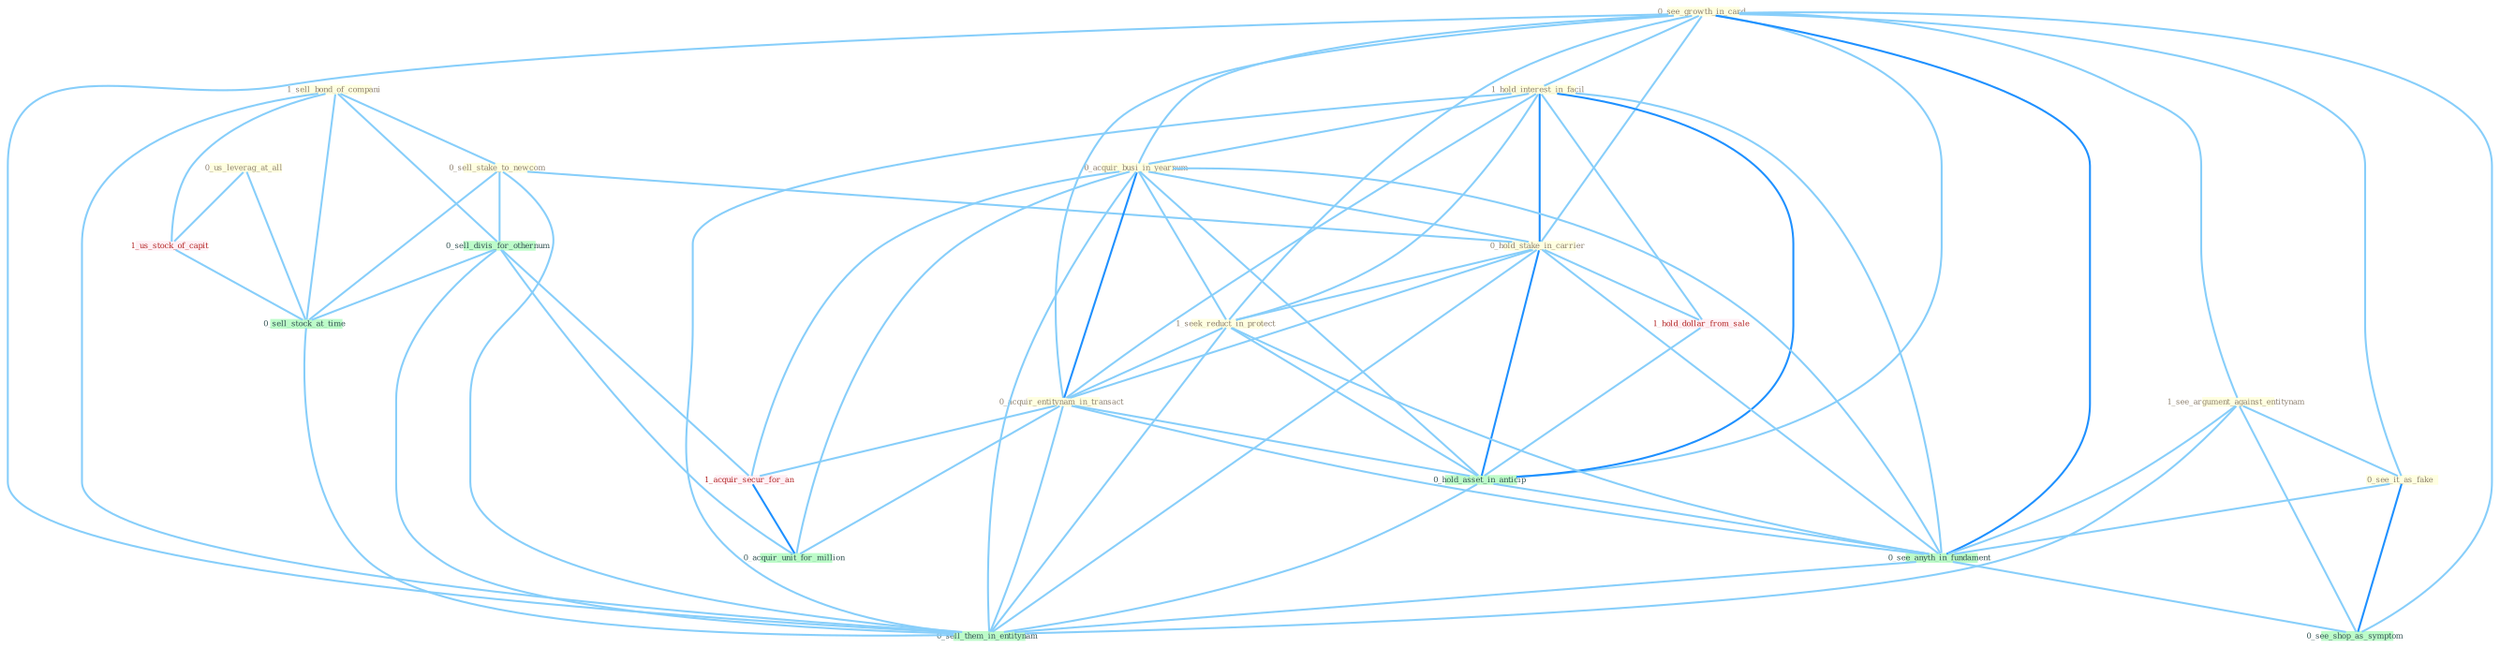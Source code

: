 Graph G{ 
    node
    [shape=polygon,style=filled,width=.5,height=.06,color="#BDFCC9",fixedsize=true,fontsize=4,
    fontcolor="#2f4f4f"];
    {node
    [color="#ffffe0", fontcolor="#8b7d6b"] "1_sell_bond_of_compani " "0_sell_stake_to_newcom " "0_see_growth_in_card " "1_hold_interest_in_facil " "1_see_argument_against_entitynam " "0_acquir_busi_in_yearnum " "0_see_it_as_fake " "0_hold_stake_in_carrier " "0_us_leverag_at_all " "1_seek_reduct_in_protect " "0_acquir_entitynam_in_transact "}
{node [color="#fff0f5", fontcolor="#b22222"] "1_acquir_secur_for_an " "1_us_stock_of_capit " "1_hold_dollar_from_sale "}
edge [color="#B0E2FF"];

	"1_sell_bond_of_compani " -- "0_sell_stake_to_newcom " [w="1", color="#87cefa" ];
	"1_sell_bond_of_compani " -- "0_sell_divis_for_othernum " [w="1", color="#87cefa" ];
	"1_sell_bond_of_compani " -- "1_us_stock_of_capit " [w="1", color="#87cefa" ];
	"1_sell_bond_of_compani " -- "0_sell_stock_at_time " [w="1", color="#87cefa" ];
	"1_sell_bond_of_compani " -- "0_sell_them_in_entitynam " [w="1", color="#87cefa" ];
	"0_sell_stake_to_newcom " -- "0_hold_stake_in_carrier " [w="1", color="#87cefa" ];
	"0_sell_stake_to_newcom " -- "0_sell_divis_for_othernum " [w="1", color="#87cefa" ];
	"0_sell_stake_to_newcom " -- "0_sell_stock_at_time " [w="1", color="#87cefa" ];
	"0_sell_stake_to_newcom " -- "0_sell_them_in_entitynam " [w="1", color="#87cefa" ];
	"0_see_growth_in_card " -- "1_hold_interest_in_facil " [w="1", color="#87cefa" ];
	"0_see_growth_in_card " -- "1_see_argument_against_entitynam " [w="1", color="#87cefa" ];
	"0_see_growth_in_card " -- "0_acquir_busi_in_yearnum " [w="1", color="#87cefa" ];
	"0_see_growth_in_card " -- "0_see_it_as_fake " [w="1", color="#87cefa" ];
	"0_see_growth_in_card " -- "0_hold_stake_in_carrier " [w="1", color="#87cefa" ];
	"0_see_growth_in_card " -- "1_seek_reduct_in_protect " [w="1", color="#87cefa" ];
	"0_see_growth_in_card " -- "0_acquir_entitynam_in_transact " [w="1", color="#87cefa" ];
	"0_see_growth_in_card " -- "0_hold_asset_in_anticip " [w="1", color="#87cefa" ];
	"0_see_growth_in_card " -- "0_see_anyth_in_fundament " [w="2", color="#1e90ff" , len=0.8];
	"0_see_growth_in_card " -- "0_see_shop_as_symptom " [w="1", color="#87cefa" ];
	"0_see_growth_in_card " -- "0_sell_them_in_entitynam " [w="1", color="#87cefa" ];
	"1_hold_interest_in_facil " -- "0_acquir_busi_in_yearnum " [w="1", color="#87cefa" ];
	"1_hold_interest_in_facil " -- "0_hold_stake_in_carrier " [w="2", color="#1e90ff" , len=0.8];
	"1_hold_interest_in_facil " -- "1_seek_reduct_in_protect " [w="1", color="#87cefa" ];
	"1_hold_interest_in_facil " -- "0_acquir_entitynam_in_transact " [w="1", color="#87cefa" ];
	"1_hold_interest_in_facil " -- "1_hold_dollar_from_sale " [w="1", color="#87cefa" ];
	"1_hold_interest_in_facil " -- "0_hold_asset_in_anticip " [w="2", color="#1e90ff" , len=0.8];
	"1_hold_interest_in_facil " -- "0_see_anyth_in_fundament " [w="1", color="#87cefa" ];
	"1_hold_interest_in_facil " -- "0_sell_them_in_entitynam " [w="1", color="#87cefa" ];
	"1_see_argument_against_entitynam " -- "0_see_it_as_fake " [w="1", color="#87cefa" ];
	"1_see_argument_against_entitynam " -- "0_see_anyth_in_fundament " [w="1", color="#87cefa" ];
	"1_see_argument_against_entitynam " -- "0_see_shop_as_symptom " [w="1", color="#87cefa" ];
	"1_see_argument_against_entitynam " -- "0_sell_them_in_entitynam " [w="1", color="#87cefa" ];
	"0_acquir_busi_in_yearnum " -- "0_hold_stake_in_carrier " [w="1", color="#87cefa" ];
	"0_acquir_busi_in_yearnum " -- "1_seek_reduct_in_protect " [w="1", color="#87cefa" ];
	"0_acquir_busi_in_yearnum " -- "0_acquir_entitynam_in_transact " [w="2", color="#1e90ff" , len=0.8];
	"0_acquir_busi_in_yearnum " -- "1_acquir_secur_for_an " [w="1", color="#87cefa" ];
	"0_acquir_busi_in_yearnum " -- "0_hold_asset_in_anticip " [w="1", color="#87cefa" ];
	"0_acquir_busi_in_yearnum " -- "0_see_anyth_in_fundament " [w="1", color="#87cefa" ];
	"0_acquir_busi_in_yearnum " -- "0_acquir_unit_for_million " [w="1", color="#87cefa" ];
	"0_acquir_busi_in_yearnum " -- "0_sell_them_in_entitynam " [w="1", color="#87cefa" ];
	"0_see_it_as_fake " -- "0_see_anyth_in_fundament " [w="1", color="#87cefa" ];
	"0_see_it_as_fake " -- "0_see_shop_as_symptom " [w="2", color="#1e90ff" , len=0.8];
	"0_hold_stake_in_carrier " -- "1_seek_reduct_in_protect " [w="1", color="#87cefa" ];
	"0_hold_stake_in_carrier " -- "0_acquir_entitynam_in_transact " [w="1", color="#87cefa" ];
	"0_hold_stake_in_carrier " -- "1_hold_dollar_from_sale " [w="1", color="#87cefa" ];
	"0_hold_stake_in_carrier " -- "0_hold_asset_in_anticip " [w="2", color="#1e90ff" , len=0.8];
	"0_hold_stake_in_carrier " -- "0_see_anyth_in_fundament " [w="1", color="#87cefa" ];
	"0_hold_stake_in_carrier " -- "0_sell_them_in_entitynam " [w="1", color="#87cefa" ];
	"0_us_leverag_at_all " -- "1_us_stock_of_capit " [w="1", color="#87cefa" ];
	"0_us_leverag_at_all " -- "0_sell_stock_at_time " [w="1", color="#87cefa" ];
	"1_seek_reduct_in_protect " -- "0_acquir_entitynam_in_transact " [w="1", color="#87cefa" ];
	"1_seek_reduct_in_protect " -- "0_hold_asset_in_anticip " [w="1", color="#87cefa" ];
	"1_seek_reduct_in_protect " -- "0_see_anyth_in_fundament " [w="1", color="#87cefa" ];
	"1_seek_reduct_in_protect " -- "0_sell_them_in_entitynam " [w="1", color="#87cefa" ];
	"0_acquir_entitynam_in_transact " -- "1_acquir_secur_for_an " [w="1", color="#87cefa" ];
	"0_acquir_entitynam_in_transact " -- "0_hold_asset_in_anticip " [w="1", color="#87cefa" ];
	"0_acquir_entitynam_in_transact " -- "0_see_anyth_in_fundament " [w="1", color="#87cefa" ];
	"0_acquir_entitynam_in_transact " -- "0_acquir_unit_for_million " [w="1", color="#87cefa" ];
	"0_acquir_entitynam_in_transact " -- "0_sell_them_in_entitynam " [w="1", color="#87cefa" ];
	"0_sell_divis_for_othernum " -- "1_acquir_secur_for_an " [w="1", color="#87cefa" ];
	"0_sell_divis_for_othernum " -- "0_sell_stock_at_time " [w="1", color="#87cefa" ];
	"0_sell_divis_for_othernum " -- "0_acquir_unit_for_million " [w="1", color="#87cefa" ];
	"0_sell_divis_for_othernum " -- "0_sell_them_in_entitynam " [w="1", color="#87cefa" ];
	"1_acquir_secur_for_an " -- "0_acquir_unit_for_million " [w="2", color="#1e90ff" , len=0.8];
	"1_us_stock_of_capit " -- "0_sell_stock_at_time " [w="1", color="#87cefa" ];
	"1_hold_dollar_from_sale " -- "0_hold_asset_in_anticip " [w="1", color="#87cefa" ];
	"0_hold_asset_in_anticip " -- "0_see_anyth_in_fundament " [w="1", color="#87cefa" ];
	"0_hold_asset_in_anticip " -- "0_sell_them_in_entitynam " [w="1", color="#87cefa" ];
	"0_sell_stock_at_time " -- "0_sell_them_in_entitynam " [w="1", color="#87cefa" ];
	"0_see_anyth_in_fundament " -- "0_see_shop_as_symptom " [w="1", color="#87cefa" ];
	"0_see_anyth_in_fundament " -- "0_sell_them_in_entitynam " [w="1", color="#87cefa" ];
}